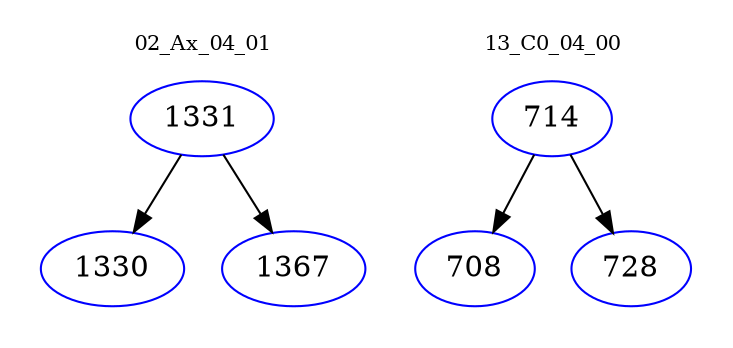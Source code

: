 digraph{
subgraph cluster_0 {
color = white
label = "02_Ax_04_01";
fontsize=10;
T0_1331 [label="1331", color="blue"]
T0_1331 -> T0_1330 [color="black"]
T0_1330 [label="1330", color="blue"]
T0_1331 -> T0_1367 [color="black"]
T0_1367 [label="1367", color="blue"]
}
subgraph cluster_1 {
color = white
label = "13_C0_04_00";
fontsize=10;
T1_714 [label="714", color="blue"]
T1_714 -> T1_708 [color="black"]
T1_708 [label="708", color="blue"]
T1_714 -> T1_728 [color="black"]
T1_728 [label="728", color="blue"]
}
}
